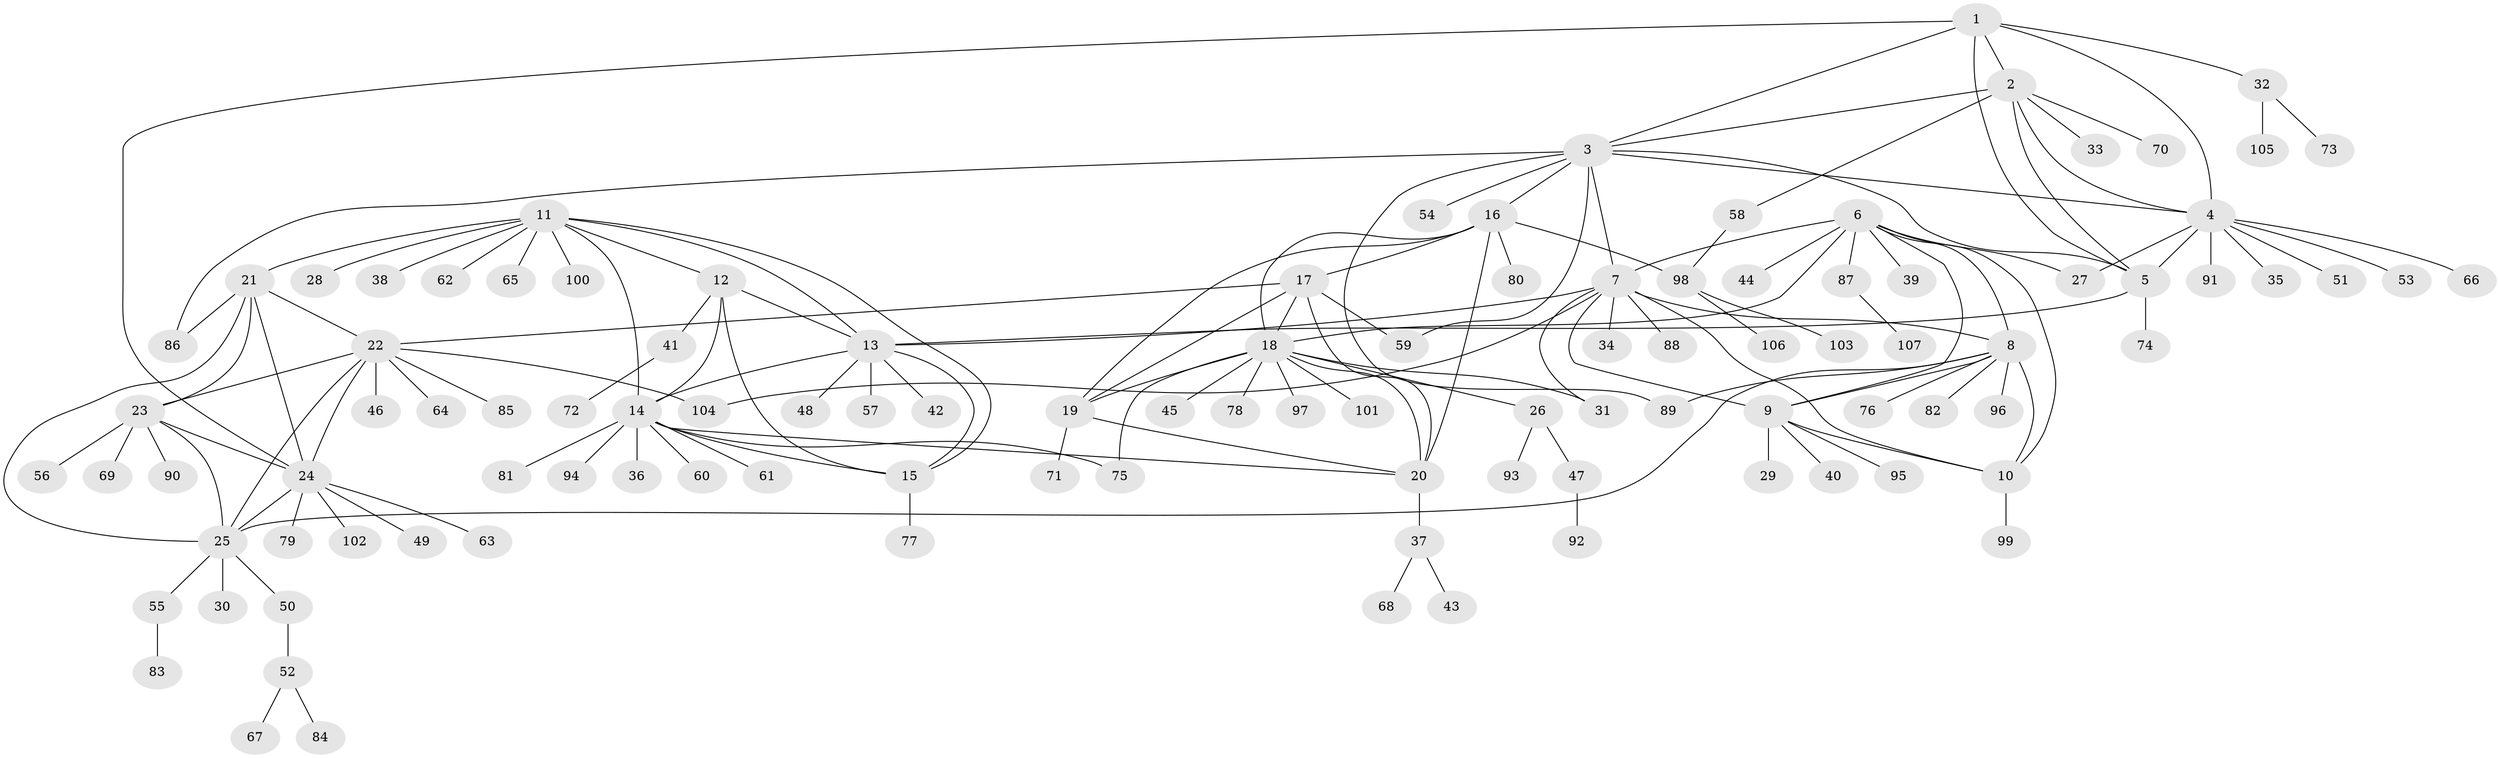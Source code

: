 // Generated by graph-tools (version 1.1) at 2025/26/03/09/25 03:26:35]
// undirected, 107 vertices, 150 edges
graph export_dot {
graph [start="1"]
  node [color=gray90,style=filled];
  1;
  2;
  3;
  4;
  5;
  6;
  7;
  8;
  9;
  10;
  11;
  12;
  13;
  14;
  15;
  16;
  17;
  18;
  19;
  20;
  21;
  22;
  23;
  24;
  25;
  26;
  27;
  28;
  29;
  30;
  31;
  32;
  33;
  34;
  35;
  36;
  37;
  38;
  39;
  40;
  41;
  42;
  43;
  44;
  45;
  46;
  47;
  48;
  49;
  50;
  51;
  52;
  53;
  54;
  55;
  56;
  57;
  58;
  59;
  60;
  61;
  62;
  63;
  64;
  65;
  66;
  67;
  68;
  69;
  70;
  71;
  72;
  73;
  74;
  75;
  76;
  77;
  78;
  79;
  80;
  81;
  82;
  83;
  84;
  85;
  86;
  87;
  88;
  89;
  90;
  91;
  92;
  93;
  94;
  95;
  96;
  97;
  98;
  99;
  100;
  101;
  102;
  103;
  104;
  105;
  106;
  107;
  1 -- 2;
  1 -- 3;
  1 -- 4;
  1 -- 5;
  1 -- 24;
  1 -- 32;
  2 -- 3;
  2 -- 4;
  2 -- 5;
  2 -- 33;
  2 -- 58;
  2 -- 70;
  3 -- 4;
  3 -- 5;
  3 -- 7;
  3 -- 16;
  3 -- 54;
  3 -- 59;
  3 -- 86;
  3 -- 89;
  4 -- 5;
  4 -- 27;
  4 -- 35;
  4 -- 51;
  4 -- 53;
  4 -- 66;
  4 -- 91;
  5 -- 13;
  5 -- 74;
  6 -- 7;
  6 -- 8;
  6 -- 9;
  6 -- 10;
  6 -- 18;
  6 -- 27;
  6 -- 39;
  6 -- 44;
  6 -- 87;
  7 -- 8;
  7 -- 9;
  7 -- 10;
  7 -- 13;
  7 -- 31;
  7 -- 34;
  7 -- 88;
  7 -- 104;
  8 -- 9;
  8 -- 10;
  8 -- 25;
  8 -- 76;
  8 -- 82;
  8 -- 89;
  8 -- 96;
  9 -- 10;
  9 -- 29;
  9 -- 40;
  9 -- 95;
  10 -- 99;
  11 -- 12;
  11 -- 13;
  11 -- 14;
  11 -- 15;
  11 -- 21;
  11 -- 28;
  11 -- 38;
  11 -- 62;
  11 -- 65;
  11 -- 100;
  12 -- 13;
  12 -- 14;
  12 -- 15;
  12 -- 41;
  13 -- 14;
  13 -- 15;
  13 -- 42;
  13 -- 48;
  13 -- 57;
  14 -- 15;
  14 -- 20;
  14 -- 36;
  14 -- 60;
  14 -- 61;
  14 -- 75;
  14 -- 81;
  14 -- 94;
  15 -- 77;
  16 -- 17;
  16 -- 18;
  16 -- 19;
  16 -- 20;
  16 -- 80;
  16 -- 98;
  17 -- 18;
  17 -- 19;
  17 -- 20;
  17 -- 22;
  17 -- 59;
  18 -- 19;
  18 -- 20;
  18 -- 26;
  18 -- 31;
  18 -- 45;
  18 -- 75;
  18 -- 78;
  18 -- 97;
  18 -- 101;
  19 -- 20;
  19 -- 71;
  20 -- 37;
  21 -- 22;
  21 -- 23;
  21 -- 24;
  21 -- 25;
  21 -- 86;
  22 -- 23;
  22 -- 24;
  22 -- 25;
  22 -- 46;
  22 -- 64;
  22 -- 85;
  22 -- 104;
  23 -- 24;
  23 -- 25;
  23 -- 56;
  23 -- 69;
  23 -- 90;
  24 -- 25;
  24 -- 49;
  24 -- 63;
  24 -- 79;
  24 -- 102;
  25 -- 30;
  25 -- 50;
  25 -- 55;
  26 -- 47;
  26 -- 93;
  32 -- 73;
  32 -- 105;
  37 -- 43;
  37 -- 68;
  41 -- 72;
  47 -- 92;
  50 -- 52;
  52 -- 67;
  52 -- 84;
  55 -- 83;
  58 -- 98;
  87 -- 107;
  98 -- 103;
  98 -- 106;
}
